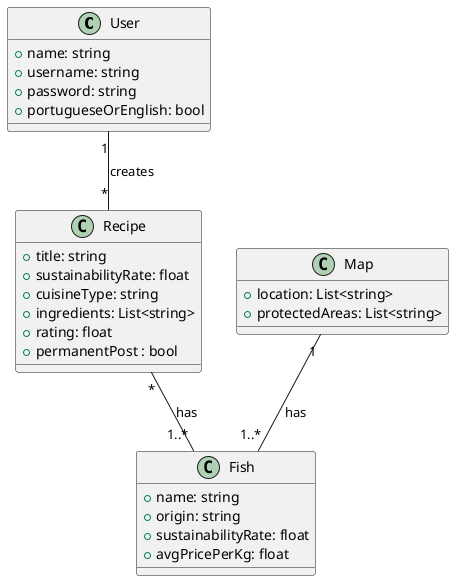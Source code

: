 @startuml domain modeling

class User {
    + name: string
    + username: string
    + password: string
    + portugueseOrEnglish: bool 
    ' (If true, the app will be in Portuguese, otherwise, it will be in English.)
}

class Recipe {
    + title: string
    + sustainabilityRate: float
    + cuisineType: string
    + ingredients: List<string>
    + rating: float
    + permanentPost : bool
}


class Fish {
    + name: string
    + origin: string
    + sustainabilityRate: float
    + avgPricePerKg: float
}

class Map {
    + location: List<string>
    + protectedAreas: List<string>
}


Map "1" -- "1..*" Fish : has
Recipe "*" -- "1..*" Fish : has
User "1" -- "*" Recipe : creates
@enduml

